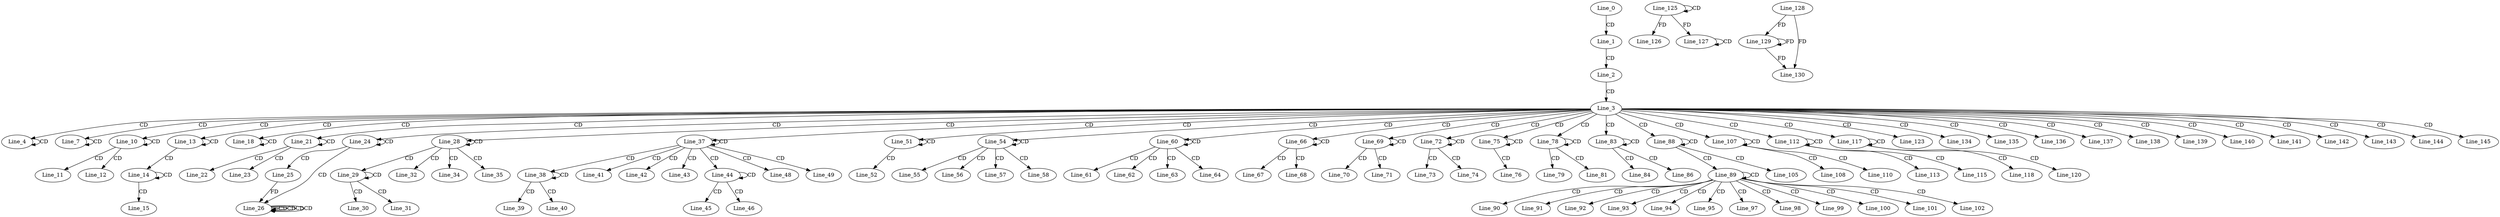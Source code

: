 digraph G {
  Line_0;
  Line_1;
  Line_2;
  Line_3;
  Line_4;
  Line_4;
  Line_7;
  Line_7;
  Line_10;
  Line_10;
  Line_11;
  Line_12;
  Line_13;
  Line_13;
  Line_14;
  Line_14;
  Line_15;
  Line_18;
  Line_18;
  Line_21;
  Line_21;
  Line_22;
  Line_23;
  Line_24;
  Line_24;
  Line_25;
  Line_26;
  Line_26;
  Line_26;
  Line_26;
  Line_26;
  Line_26;
  Line_26;
  Line_28;
  Line_28;
  Line_29;
  Line_29;
  Line_30;
  Line_31;
  Line_32;
  Line_34;
  Line_35;
  Line_37;
  Line_37;
  Line_38;
  Line_38;
  Line_39;
  Line_40;
  Line_41;
  Line_42;
  Line_43;
  Line_44;
  Line_44;
  Line_45;
  Line_46;
  Line_48;
  Line_49;
  Line_51;
  Line_51;
  Line_52;
  Line_54;
  Line_54;
  Line_55;
  Line_56;
  Line_57;
  Line_58;
  Line_60;
  Line_60;
  Line_61;
  Line_62;
  Line_63;
  Line_64;
  Line_66;
  Line_66;
  Line_67;
  Line_68;
  Line_69;
  Line_69;
  Line_70;
  Line_71;
  Line_72;
  Line_72;
  Line_73;
  Line_74;
  Line_75;
  Line_75;
  Line_75;
  Line_76;
  Line_78;
  Line_78;
  Line_79;
  Line_81;
  Line_83;
  Line_83;
  Line_84;
  Line_86;
  Line_88;
  Line_88;
  Line_89;
  Line_89;
  Line_90;
  Line_91;
  Line_92;
  Line_93;
  Line_94;
  Line_95;
  Line_97;
  Line_98;
  Line_99;
  Line_100;
  Line_101;
  Line_102;
  Line_105;
  Line_107;
  Line_107;
  Line_108;
  Line_110;
  Line_112;
  Line_112;
  Line_113;
  Line_115;
  Line_117;
  Line_117;
  Line_118;
  Line_120;
  Line_123;
  Line_125;
  Line_125;
  Line_126;
  Line_127;
  Line_127;
  Line_128;
  Line_129;
  Line_129;
  Line_130;
  Line_134;
  Line_135;
  Line_136;
  Line_137;
  Line_138;
  Line_139;
  Line_140;
  Line_141;
  Line_142;
  Line_143;
  Line_144;
  Line_145;
  Line_0 -> Line_1 [ label="CD" ];
  Line_1 -> Line_2 [ label="CD" ];
  Line_2 -> Line_3 [ label="CD" ];
  Line_3 -> Line_4 [ label="CD" ];
  Line_4 -> Line_4 [ label="CD" ];
  Line_3 -> Line_7 [ label="CD" ];
  Line_7 -> Line_7 [ label="CD" ];
  Line_3 -> Line_10 [ label="CD" ];
  Line_10 -> Line_10 [ label="CD" ];
  Line_10 -> Line_11 [ label="CD" ];
  Line_10 -> Line_12 [ label="CD" ];
  Line_3 -> Line_13 [ label="CD" ];
  Line_13 -> Line_13 [ label="CD" ];
  Line_13 -> Line_14 [ label="CD" ];
  Line_14 -> Line_14 [ label="CD" ];
  Line_14 -> Line_15 [ label="CD" ];
  Line_3 -> Line_18 [ label="CD" ];
  Line_18 -> Line_18 [ label="CD" ];
  Line_3 -> Line_21 [ label="CD" ];
  Line_21 -> Line_21 [ label="CD" ];
  Line_21 -> Line_22 [ label="CD" ];
  Line_21 -> Line_23 [ label="CD" ];
  Line_3 -> Line_24 [ label="CD" ];
  Line_24 -> Line_24 [ label="CD" ];
  Line_24 -> Line_25 [ label="CD" ];
  Line_24 -> Line_26 [ label="CD" ];
  Line_26 -> Line_26 [ label="CD" ];
  Line_25 -> Line_26 [ label="FD" ];
  Line_26 -> Line_26 [ label="CD" ];
  Line_26 -> Line_26 [ label="CD" ];
  Line_26 -> Line_26 [ label="CD" ];
  Line_3 -> Line_28 [ label="CD" ];
  Line_28 -> Line_28 [ label="CD" ];
  Line_28 -> Line_29 [ label="CD" ];
  Line_29 -> Line_29 [ label="CD" ];
  Line_29 -> Line_30 [ label="CD" ];
  Line_29 -> Line_31 [ label="CD" ];
  Line_28 -> Line_32 [ label="CD" ];
  Line_28 -> Line_34 [ label="CD" ];
  Line_28 -> Line_35 [ label="CD" ];
  Line_3 -> Line_37 [ label="CD" ];
  Line_37 -> Line_37 [ label="CD" ];
  Line_37 -> Line_38 [ label="CD" ];
  Line_38 -> Line_38 [ label="CD" ];
  Line_38 -> Line_39 [ label="CD" ];
  Line_38 -> Line_40 [ label="CD" ];
  Line_37 -> Line_41 [ label="CD" ];
  Line_37 -> Line_42 [ label="CD" ];
  Line_37 -> Line_43 [ label="CD" ];
  Line_37 -> Line_44 [ label="CD" ];
  Line_44 -> Line_44 [ label="CD" ];
  Line_44 -> Line_45 [ label="CD" ];
  Line_44 -> Line_46 [ label="CD" ];
  Line_37 -> Line_48 [ label="CD" ];
  Line_37 -> Line_49 [ label="CD" ];
  Line_3 -> Line_51 [ label="CD" ];
  Line_51 -> Line_51 [ label="CD" ];
  Line_51 -> Line_52 [ label="CD" ];
  Line_3 -> Line_54 [ label="CD" ];
  Line_54 -> Line_54 [ label="CD" ];
  Line_54 -> Line_55 [ label="CD" ];
  Line_54 -> Line_56 [ label="CD" ];
  Line_54 -> Line_57 [ label="CD" ];
  Line_54 -> Line_58 [ label="CD" ];
  Line_3 -> Line_60 [ label="CD" ];
  Line_60 -> Line_60 [ label="CD" ];
  Line_60 -> Line_61 [ label="CD" ];
  Line_60 -> Line_62 [ label="CD" ];
  Line_60 -> Line_63 [ label="CD" ];
  Line_60 -> Line_64 [ label="CD" ];
  Line_3 -> Line_66 [ label="CD" ];
  Line_66 -> Line_66 [ label="CD" ];
  Line_66 -> Line_67 [ label="CD" ];
  Line_66 -> Line_68 [ label="CD" ];
  Line_3 -> Line_69 [ label="CD" ];
  Line_69 -> Line_69 [ label="CD" ];
  Line_69 -> Line_70 [ label="CD" ];
  Line_69 -> Line_71 [ label="CD" ];
  Line_3 -> Line_72 [ label="CD" ];
  Line_72 -> Line_72 [ label="CD" ];
  Line_72 -> Line_73 [ label="CD" ];
  Line_72 -> Line_74 [ label="CD" ];
  Line_3 -> Line_75 [ label="CD" ];
  Line_75 -> Line_75 [ label="CD" ];
  Line_75 -> Line_76 [ label="CD" ];
  Line_3 -> Line_78 [ label="CD" ];
  Line_78 -> Line_78 [ label="CD" ];
  Line_78 -> Line_79 [ label="CD" ];
  Line_78 -> Line_81 [ label="CD" ];
  Line_3 -> Line_83 [ label="CD" ];
  Line_83 -> Line_83 [ label="CD" ];
  Line_83 -> Line_84 [ label="CD" ];
  Line_83 -> Line_86 [ label="CD" ];
  Line_3 -> Line_88 [ label="CD" ];
  Line_88 -> Line_88 [ label="CD" ];
  Line_88 -> Line_89 [ label="CD" ];
  Line_89 -> Line_89 [ label="CD" ];
  Line_89 -> Line_90 [ label="CD" ];
  Line_89 -> Line_91 [ label="CD" ];
  Line_89 -> Line_92 [ label="CD" ];
  Line_89 -> Line_93 [ label="CD" ];
  Line_89 -> Line_94 [ label="CD" ];
  Line_89 -> Line_95 [ label="CD" ];
  Line_89 -> Line_97 [ label="CD" ];
  Line_89 -> Line_98 [ label="CD" ];
  Line_89 -> Line_99 [ label="CD" ];
  Line_89 -> Line_100 [ label="CD" ];
  Line_89 -> Line_101 [ label="CD" ];
  Line_89 -> Line_102 [ label="CD" ];
  Line_88 -> Line_105 [ label="CD" ];
  Line_3 -> Line_107 [ label="CD" ];
  Line_107 -> Line_107 [ label="CD" ];
  Line_107 -> Line_108 [ label="CD" ];
  Line_107 -> Line_110 [ label="CD" ];
  Line_3 -> Line_112 [ label="CD" ];
  Line_112 -> Line_112 [ label="CD" ];
  Line_112 -> Line_113 [ label="CD" ];
  Line_112 -> Line_115 [ label="CD" ];
  Line_3 -> Line_117 [ label="CD" ];
  Line_117 -> Line_117 [ label="CD" ];
  Line_117 -> Line_118 [ label="CD" ];
  Line_117 -> Line_120 [ label="CD" ];
  Line_3 -> Line_123 [ label="CD" ];
  Line_125 -> Line_125 [ label="CD" ];
  Line_125 -> Line_126 [ label="FD" ];
  Line_127 -> Line_127 [ label="CD" ];
  Line_125 -> Line_127 [ label="FD" ];
  Line_128 -> Line_129 [ label="FD" ];
  Line_129 -> Line_129 [ label="FD" ];
  Line_128 -> Line_130 [ label="FD" ];
  Line_129 -> Line_130 [ label="FD" ];
  Line_3 -> Line_134 [ label="CD" ];
  Line_3 -> Line_135 [ label="CD" ];
  Line_3 -> Line_136 [ label="CD" ];
  Line_3 -> Line_137 [ label="CD" ];
  Line_3 -> Line_138 [ label="CD" ];
  Line_3 -> Line_139 [ label="CD" ];
  Line_3 -> Line_140 [ label="CD" ];
  Line_3 -> Line_141 [ label="CD" ];
  Line_3 -> Line_142 [ label="CD" ];
  Line_3 -> Line_143 [ label="CD" ];
  Line_3 -> Line_144 [ label="CD" ];
  Line_3 -> Line_145 [ label="CD" ];
}

